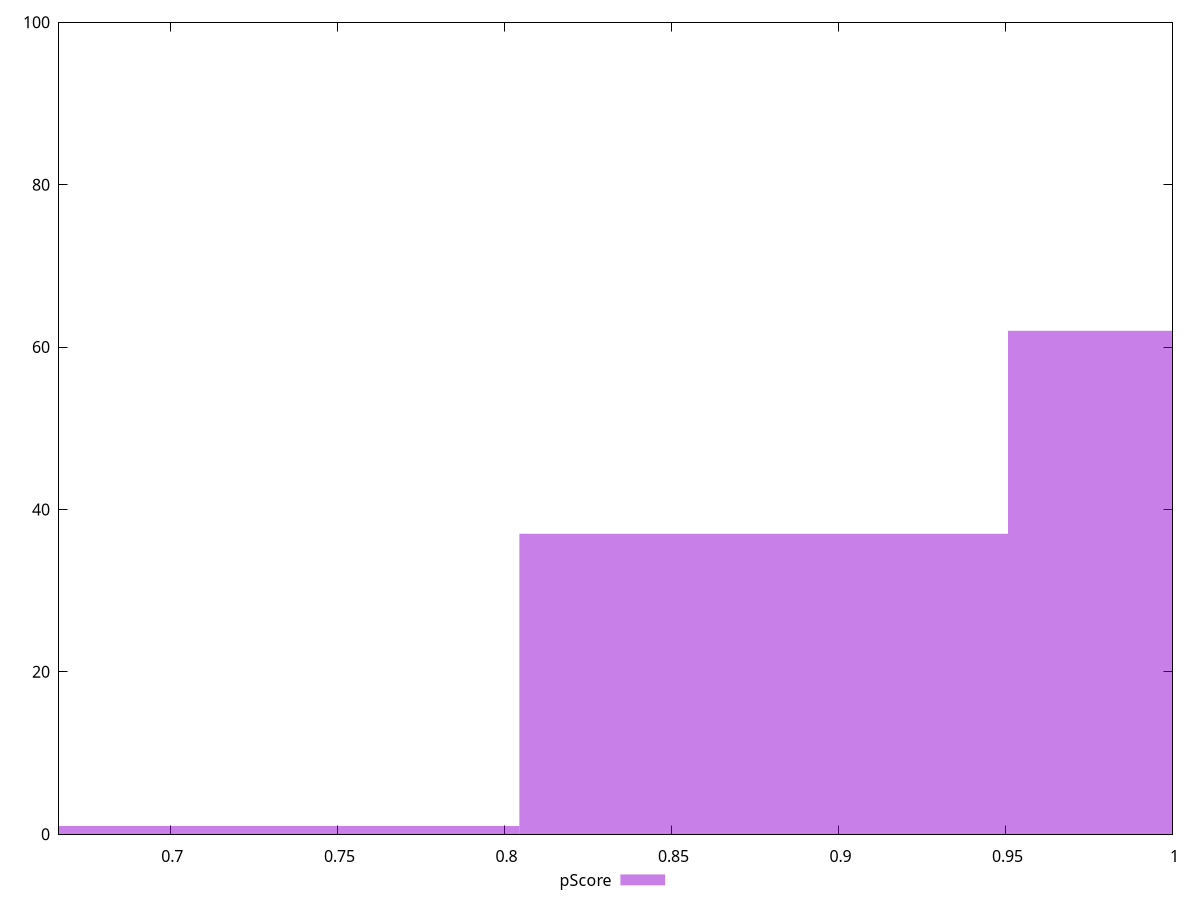 reset

$pScore <<EOF
0.7313515950929866 1
0.877621914111584 37
1.0238922331301814 62
EOF

set key outside below
set boxwidth 0.14627031901859733
set xrange [0.6666666666666666:1]
set yrange [0:100]
set trange [0:100]
set style fill transparent solid 0.5 noborder
set terminal svg size 640, 490 enhanced background rgb 'white'
set output "report_00019_2021-02-10T18-14-37.922Z//unused-css-rules/samples/pages+cached/pScore/histogram.svg"

plot $pScore title "pScore" with boxes

reset
